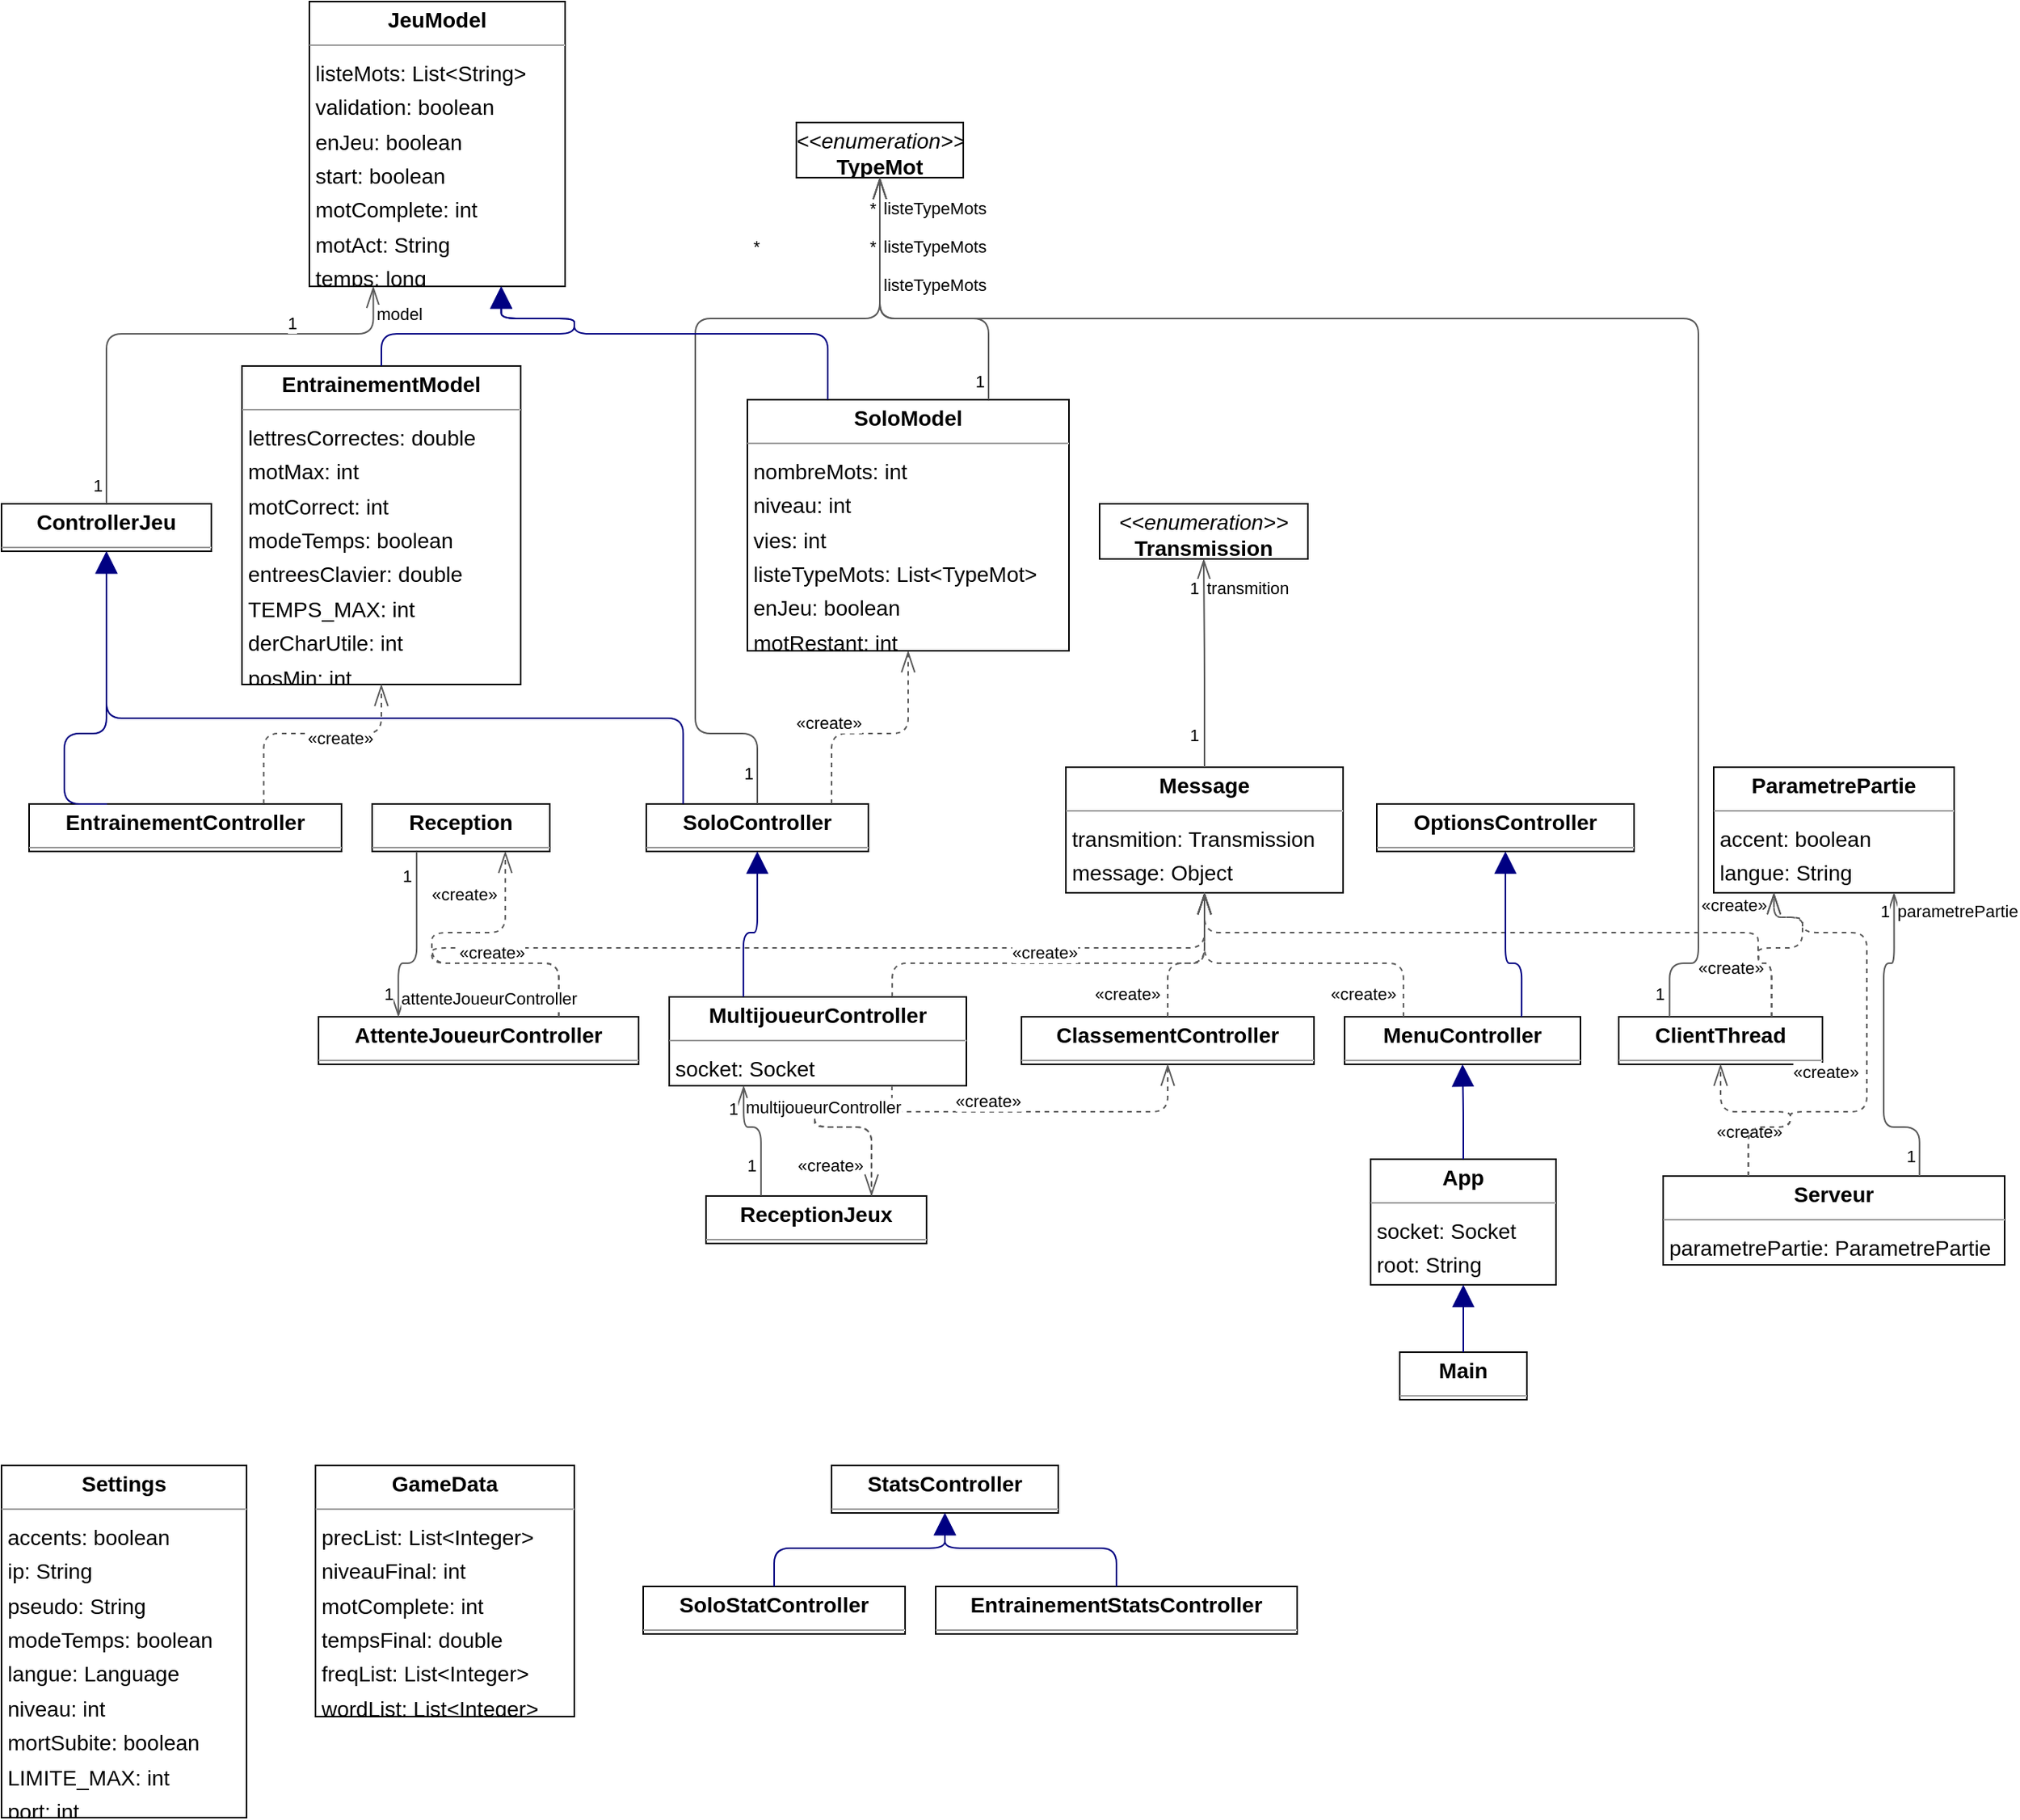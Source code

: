 <mxGraphModel dx="0" dy="0" grid="1" gridSize="10" guides="1" tooltips="1" connect="1" arrows="1" fold="1" page="0" pageScale="1" background="none" math="0" shadow="0">
  <root>
    <mxCell id="0" />
    <mxCell id="1" parent="0" />
    <mxCell id="node7" parent="1" vertex="1" value="&lt;p style=&quot;margin:0px;margin-top:4px;text-align:center;&quot;&gt;&lt;b&gt;App&lt;/b&gt;&lt;/p&gt;&lt;hr size=&quot;1&quot;/&gt;&lt;p style=&quot;margin:0 0 0 4px;line-height:1.6;&quot;&gt; socket: Socket&lt;br/&gt; root: String&lt;/p&gt;" style="verticalAlign=top;align=left;overflow=fill;fontSize=14;fontFamily=Helvetica;html=1;rounded=0;shadow=0;comic=0;labelBackgroundColor=none;strokeWidth=1;">
      <mxGeometry x="776" y="603" width="121" height="82" as="geometry" />
    </mxCell>
    <mxCell id="node25" parent="1" vertex="1" value="&lt;p style=&quot;margin:0px;margin-top:4px;text-align:center;&quot;&gt;&lt;b&gt;AttenteJoueurController&lt;/b&gt;&lt;/p&gt;&lt;hr size=&quot;1&quot;/&gt;" style="verticalAlign=top;align=left;overflow=fill;fontSize=14;fontFamily=Helvetica;html=1;rounded=0;shadow=0;comic=0;labelBackgroundColor=none;strokeWidth=1;">
      <mxGeometry x="89" y="510" width="209" height="31" as="geometry" />
    </mxCell>
    <mxCell id="node23" parent="1" vertex="1" value="&lt;p style=&quot;margin:0px;margin-top:4px;text-align:center;&quot;&gt;&lt;b&gt;ClassementController&lt;/b&gt;&lt;/p&gt;&lt;hr size=&quot;1&quot;/&gt;" style="verticalAlign=top;align=left;overflow=fill;fontSize=14;fontFamily=Helvetica;html=1;rounded=0;shadow=0;comic=0;labelBackgroundColor=none;strokeWidth=1;">
      <mxGeometry x="548" y="510" width="191" height="31" as="geometry" />
    </mxCell>
    <mxCell id="node6" parent="1" vertex="1" value="&lt;p style=&quot;margin:0px;margin-top:4px;text-align:center;&quot;&gt;&lt;b&gt;ClientThread&lt;/b&gt;&lt;/p&gt;&lt;hr size=&quot;1&quot;/&gt;" style="verticalAlign=top;align=left;overflow=fill;fontSize=14;fontFamily=Helvetica;html=1;rounded=0;shadow=0;comic=0;labelBackgroundColor=none;strokeWidth=1;">
      <mxGeometry x="938" y="510" width="133" height="31" as="geometry" />
    </mxCell>
    <mxCell id="node5" parent="1" vertex="1" value="&lt;p style=&quot;margin:0px;margin-top:4px;text-align:center;&quot;&gt;&lt;b&gt;ControllerJeu&lt;/b&gt;&lt;/p&gt;&lt;hr size=&quot;1&quot;/&gt;" style="verticalAlign=top;align=left;overflow=fill;fontSize=14;fontFamily=Helvetica;html=1;rounded=0;shadow=0;comic=0;labelBackgroundColor=none;strokeWidth=1;">
      <mxGeometry x="-118" y="175" width="137" height="31" as="geometry" />
    </mxCell>
    <mxCell id="node11" parent="1" vertex="1" value="&lt;p style=&quot;margin:0px;margin-top:4px;text-align:center;&quot;&gt;&lt;b&gt;EntrainementController&lt;/b&gt;&lt;/p&gt;&lt;hr size=&quot;1&quot;/&gt;" style="verticalAlign=top;align=left;overflow=fill;fontSize=14;fontFamily=Helvetica;html=1;rounded=0;shadow=0;comic=0;labelBackgroundColor=none;strokeWidth=1;">
      <mxGeometry x="-100" y="371" width="204" height="31" as="geometry" />
    </mxCell>
    <mxCell id="node10" parent="1" vertex="1" value="&lt;p style=&quot;margin:0px;margin-top:4px;text-align:center;&quot;&gt;&lt;b&gt;EntrainementModel&lt;/b&gt;&lt;/p&gt;&lt;hr size=&quot;1&quot;/&gt;&lt;p style=&quot;margin:0 0 0 4px;line-height:1.6;&quot;&gt; lettresCorrectes: double&lt;br/&gt; motMax: int&lt;br/&gt; motCorrect: int&lt;br/&gt; modeTemps: boolean&lt;br/&gt; entreesClavier: double&lt;br/&gt; TEMPS_MAX: int&lt;br/&gt; derCharUtile: int&lt;br/&gt; posMin: int&lt;/p&gt;" style="verticalAlign=top;align=left;overflow=fill;fontSize=14;fontFamily=Helvetica;html=1;rounded=0;shadow=0;comic=0;labelBackgroundColor=none;strokeWidth=1;">
      <mxGeometry x="39" y="85" width="182" height="208" as="geometry" />
    </mxCell>
    <mxCell id="node15" parent="1" vertex="1" value="&lt;p style=&quot;margin:0px;margin-top:4px;text-align:center;&quot;&gt;&lt;b&gt;EntrainementStatsController&lt;/b&gt;&lt;/p&gt;&lt;hr size=&quot;1&quot;/&gt;" style="verticalAlign=top;align=left;overflow=fill;fontSize=14;fontFamily=Helvetica;html=1;rounded=0;shadow=0;comic=0;labelBackgroundColor=none;strokeWidth=1;">
      <mxGeometry x="492" y="882" width="236" height="31" as="geometry" />
    </mxCell>
    <mxCell id="node3" parent="1" vertex="1" value="&lt;p style=&quot;margin:0px;margin-top:4px;text-align:center;&quot;&gt;&lt;b&gt;GameData&lt;/b&gt;&lt;/p&gt;&lt;hr size=&quot;1&quot;/&gt;&lt;p style=&quot;margin:0 0 0 4px;line-height:1.6;&quot;&gt; precList: List&amp;lt;Integer&amp;gt;&lt;br/&gt; niveauFinal: int&lt;br/&gt; motComplete: int&lt;br/&gt; tempsFinal: double&lt;br/&gt; freqList: List&amp;lt;Integer&amp;gt;&lt;br/&gt; wordList: List&amp;lt;Integer&amp;gt;&lt;/p&gt;" style="verticalAlign=top;align=left;overflow=fill;fontSize=14;fontFamily=Helvetica;html=1;rounded=0;shadow=0;comic=0;labelBackgroundColor=none;strokeWidth=1;">
      <mxGeometry x="87" y="803" width="169" height="164" as="geometry" />
    </mxCell>
    <mxCell id="node20" parent="1" vertex="1" value="&lt;p style=&quot;margin:0px;margin-top:4px;text-align:center;&quot;&gt;&lt;b&gt;JeuModel&lt;/b&gt;&lt;/p&gt;&lt;hr size=&quot;1&quot;/&gt;&lt;p style=&quot;margin:0 0 0 4px;line-height:1.6;&quot;&gt; listeMots: List&amp;lt;String&amp;gt;&lt;br/&gt; validation: boolean&lt;br/&gt; enJeu: boolean&lt;br/&gt; start: boolean&lt;br/&gt; motComplete: int&lt;br/&gt; motAct: String&lt;br/&gt; temps: long&lt;/p&gt;" style="verticalAlign=top;align=left;overflow=fill;fontSize=14;fontFamily=Helvetica;html=1;rounded=0;shadow=0;comic=0;labelBackgroundColor=none;strokeWidth=1;">
      <mxGeometry x="83" y="-153" width="167" height="186" as="geometry" />
    </mxCell>
    <mxCell id="node19" parent="1" vertex="1" value="&lt;p style=&quot;margin:0px;margin-top:4px;text-align:center;&quot;&gt;&lt;b&gt;Main&lt;/b&gt;&lt;/p&gt;&lt;hr size=&quot;1&quot;/&gt;" style="verticalAlign=top;align=left;overflow=fill;fontSize=14;fontFamily=Helvetica;html=1;rounded=0;shadow=0;comic=0;labelBackgroundColor=none;strokeWidth=1;">
      <mxGeometry x="795" y="729" width="83" height="31" as="geometry" />
    </mxCell>
    <mxCell id="node14" parent="1" vertex="1" value="&lt;p style=&quot;margin:0px;margin-top:4px;text-align:center;&quot;&gt;&lt;b&gt;MenuController&lt;/b&gt;&lt;/p&gt;&lt;hr size=&quot;1&quot;/&gt;" style="verticalAlign=top;align=left;overflow=fill;fontSize=14;fontFamily=Helvetica;html=1;rounded=0;shadow=0;comic=0;labelBackgroundColor=none;strokeWidth=1;">
      <mxGeometry x="759" y="510" width="154" height="31" as="geometry" />
    </mxCell>
    <mxCell id="node18" parent="1" vertex="1" value="&lt;p style=&quot;margin:0px;margin-top:4px;text-align:center;&quot;&gt;&lt;b&gt;Message&lt;/b&gt;&lt;/p&gt;&lt;hr size=&quot;1&quot;/&gt;&lt;p style=&quot;margin:0 0 0 4px;line-height:1.6;&quot;&gt; transmition: Transmission&lt;br/&gt; message: Object&lt;/p&gt;" style="verticalAlign=top;align=left;overflow=fill;fontSize=14;fontFamily=Helvetica;html=1;rounded=0;shadow=0;comic=0;labelBackgroundColor=none;strokeWidth=1;">
      <mxGeometry x="577" y="347" width="181" height="82" as="geometry" />
    </mxCell>
    <mxCell id="node17" parent="1" vertex="1" value="&lt;p style=&quot;margin:0px;margin-top:4px;text-align:center;&quot;&gt;&lt;b&gt;MultijoueurController&lt;/b&gt;&lt;/p&gt;&lt;hr size=&quot;1&quot;/&gt;&lt;p style=&quot;margin:0 0 0 4px;line-height:1.6;&quot;&gt; socket: Socket&lt;/p&gt;" style="verticalAlign=top;align=left;overflow=fill;fontSize=14;fontFamily=Helvetica;html=1;rounded=0;shadow=0;comic=0;labelBackgroundColor=none;strokeWidth=1;">
      <mxGeometry x="318" y="497" width="194" height="58" as="geometry" />
    </mxCell>
    <mxCell id="node4" parent="1" vertex="1" value="&lt;p style=&quot;margin:0px;margin-top:4px;text-align:center;&quot;&gt;&lt;b&gt;OptionsController&lt;/b&gt;&lt;/p&gt;&lt;hr size=&quot;1&quot;/&gt;" style="verticalAlign=top;align=left;overflow=fill;fontSize=14;fontFamily=Helvetica;html=1;rounded=0;shadow=0;comic=0;labelBackgroundColor=none;strokeWidth=1;">
      <mxGeometry x="780" y="371" width="168" height="31" as="geometry" />
    </mxCell>
    <mxCell id="node1" parent="1" vertex="1" value="&lt;p style=&quot;margin:0px;margin-top:4px;text-align:center;&quot;&gt;&lt;b&gt;ParametrePartie&lt;/b&gt;&lt;/p&gt;&lt;hr size=&quot;1&quot;/&gt;&lt;p style=&quot;margin:0 0 0 4px;line-height:1.6;&quot;&gt; accent: boolean&lt;br/&gt; langue: String&lt;/p&gt;" style="verticalAlign=top;align=left;overflow=fill;fontSize=14;fontFamily=Helvetica;html=1;rounded=0;shadow=0;comic=0;labelBackgroundColor=none;strokeWidth=1;">
      <mxGeometry x="1000" y="347" width="157" height="82" as="geometry" />
    </mxCell>
    <mxCell id="node0" parent="1" vertex="1" value="&lt;p style=&quot;margin:0px;margin-top:4px;text-align:center;&quot;&gt;&lt;b&gt;Reception&lt;/b&gt;&lt;/p&gt;&lt;hr size=&quot;1&quot;/&gt;" style="verticalAlign=top;align=left;overflow=fill;fontSize=14;fontFamily=Helvetica;html=1;rounded=0;shadow=0;comic=0;labelBackgroundColor=none;strokeWidth=1;">
      <mxGeometry x="124" y="371" width="116" height="31" as="geometry" />
    </mxCell>
    <mxCell id="node21" parent="1" vertex="1" value="&lt;p style=&quot;margin:0px;margin-top:4px;text-align:center;&quot;&gt;&lt;b&gt;ReceptionJeux&lt;/b&gt;&lt;/p&gt;&lt;hr size=&quot;1&quot;/&gt;" style="verticalAlign=top;align=left;overflow=fill;fontSize=14;fontFamily=Helvetica;html=1;rounded=0;shadow=0;comic=0;labelBackgroundColor=none;strokeWidth=1;">
      <mxGeometry x="342" y="627" width="144" height="31" as="geometry" />
    </mxCell>
    <mxCell id="node24" parent="1" vertex="1" value="&lt;p style=&quot;margin:0px;margin-top:4px;text-align:center;&quot;&gt;&lt;b&gt;Serveur&lt;/b&gt;&lt;/p&gt;&lt;hr size=&quot;1&quot;/&gt;&lt;p style=&quot;margin:0 0 0 4px;line-height:1.6;&quot;&gt; parametrePartie: ParametrePartie&lt;/p&gt;" style="verticalAlign=top;align=left;overflow=fill;fontSize=14;fontFamily=Helvetica;html=1;rounded=0;shadow=0;comic=0;labelBackgroundColor=none;strokeWidth=1;">
      <mxGeometry x="967" y="614" width="223" height="58" as="geometry" />
    </mxCell>
    <mxCell id="node16" parent="1" vertex="1" value="&lt;p style=&quot;margin:0px;margin-top:4px;text-align:center;&quot;&gt;&lt;b&gt;Settings&lt;/b&gt;&lt;/p&gt;&lt;hr size=&quot;1&quot;/&gt;&lt;p style=&quot;margin:0 0 0 4px;line-height:1.6;&quot;&gt; accents: boolean&lt;br/&gt; ip: String&lt;br/&gt; pseudo: String&lt;br/&gt; modeTemps: boolean&lt;br/&gt; langue: Language&lt;br/&gt; niveau: int&lt;br/&gt; mortSubite: boolean&lt;br/&gt; LIMITE_MAX: int&lt;br/&gt; port: int&lt;/p&gt;" style="verticalAlign=top;align=left;overflow=fill;fontSize=14;fontFamily=Helvetica;html=1;rounded=0;shadow=0;comic=0;labelBackgroundColor=none;strokeWidth=1;">
      <mxGeometry x="-118" y="803" width="160" height="230" as="geometry" />
    </mxCell>
    <mxCell id="node2" parent="1" vertex="1" value="&lt;p style=&quot;margin:0px;margin-top:4px;text-align:center;&quot;&gt;&lt;b&gt;SoloController&lt;/b&gt;&lt;/p&gt;&lt;hr size=&quot;1&quot;/&gt;" style="verticalAlign=top;align=left;overflow=fill;fontSize=14;fontFamily=Helvetica;html=1;rounded=0;shadow=0;comic=0;labelBackgroundColor=none;strokeWidth=1;">
      <mxGeometry x="303" y="371" width="145" height="31" as="geometry" />
    </mxCell>
    <mxCell id="node13" parent="1" vertex="1" value="&lt;p style=&quot;margin:0px;margin-top:4px;text-align:center;&quot;&gt;&lt;b&gt;SoloModel&lt;/b&gt;&lt;/p&gt;&lt;hr size=&quot;1&quot;/&gt;&lt;p style=&quot;margin:0 0 0 4px;line-height:1.6;&quot;&gt; nombreMots: int&lt;br/&gt; niveau: int&lt;br/&gt; vies: int&lt;br/&gt; listeTypeMots: List&amp;lt;TypeMot&amp;gt;&lt;br/&gt; enJeu: boolean&lt;br/&gt; motRestant: int&lt;/p&gt;" style="verticalAlign=top;align=left;overflow=fill;fontSize=14;fontFamily=Helvetica;html=1;rounded=0;shadow=0;comic=0;labelBackgroundColor=none;strokeWidth=1;">
      <mxGeometry x="369" y="107" width="210" height="164" as="geometry" />
    </mxCell>
    <mxCell id="node8" parent="1" vertex="1" value="&lt;p style=&quot;margin:0px;margin-top:4px;text-align:center;&quot;&gt;&lt;b&gt;SoloStatController&lt;/b&gt;&lt;/p&gt;&lt;hr size=&quot;1&quot;/&gt;" style="verticalAlign=top;align=left;overflow=fill;fontSize=14;fontFamily=Helvetica;html=1;rounded=0;shadow=0;comic=0;labelBackgroundColor=none;strokeWidth=1;">
      <mxGeometry x="301" y="882" width="171" height="31" as="geometry" />
    </mxCell>
    <mxCell id="node12" parent="1" vertex="1" value="&lt;p style=&quot;margin:0px;margin-top:4px;text-align:center;&quot;&gt;&lt;b&gt;StatsController&lt;/b&gt;&lt;/p&gt;&lt;hr size=&quot;1&quot;/&gt;" style="verticalAlign=top;align=left;overflow=fill;fontSize=14;fontFamily=Helvetica;html=1;rounded=0;shadow=0;comic=0;labelBackgroundColor=none;strokeWidth=1;">
      <mxGeometry x="424" y="803" width="148" height="31" as="geometry" />
    </mxCell>
    <mxCell id="node22" parent="1" vertex="1" value="&lt;p style=&quot;margin:0px;margin-top:4px;text-align:center;&quot;&gt;&lt;i&gt;&amp;lt;&amp;lt;enumeration&amp;gt;&amp;gt;&lt;/i&gt;&lt;br/&gt;&lt;b&gt;Transmission&lt;/b&gt;&lt;/p&gt;&lt;hr size=&quot;1&quot;/&gt;" style="verticalAlign=top;align=left;overflow=fill;fontSize=14;fontFamily=Helvetica;html=1;rounded=0;shadow=0;comic=0;labelBackgroundColor=none;strokeWidth=1;">
      <mxGeometry x="599" y="175" width="136" height="36" as="geometry" />
    </mxCell>
    <mxCell id="node9" parent="1" vertex="1" value="&lt;p style=&quot;margin:0px;margin-top:4px;text-align:center;&quot;&gt;&lt;i&gt;&amp;lt;&amp;lt;enumeration&amp;gt;&amp;gt;&lt;/i&gt;&lt;br/&gt;&lt;b&gt;TypeMot&lt;/b&gt;&lt;/p&gt;&lt;hr size=&quot;1&quot;/&gt;" style="verticalAlign=top;align=left;overflow=fill;fontSize=14;fontFamily=Helvetica;html=1;rounded=0;shadow=0;comic=0;labelBackgroundColor=none;strokeWidth=1;">
      <mxGeometry x="401" y="-74" width="109" height="36" as="geometry" />
    </mxCell>
    <mxCell id="edge8" edge="1" value="" parent="1" source="node7" target="node14" style="html=1;rounded=1;edgeStyle=orthogonalEdgeStyle;dashed=0;startArrow=none;endArrow=block;endSize=12;strokeColor=#000082;exitX=0.500;exitY=0.000;exitDx=0;exitDy=0;entryX=0.500;entryY=1.001;entryDx=0;entryDy=0;">
      <mxGeometry width="50" height="50" relative="1" as="geometry">
        <Array as="points" />
      </mxGeometry>
    </mxCell>
    <mxCell id="edge27" edge="1" value="" parent="1" source="node25" target="node18" style="html=1;rounded=1;edgeStyle=orthogonalEdgeStyle;dashed=1;startArrow=none;endArrow=openThin;endSize=12;strokeColor=#595959;exitX=0.750;exitY=0.001;exitDx=0;exitDy=0;entryX=0.500;entryY=1.001;entryDx=0;entryDy=0;">
      <mxGeometry width="50" height="50" relative="1" as="geometry">
        <Array as="points">
          <mxPoint x="245" y="475" />
          <mxPoint x="163" y="475" />
          <mxPoint x="163" y="465" />
          <mxPoint x="667" y="465" />
        </Array>
      </mxGeometry>
    </mxCell>
    <mxCell id="label164" parent="edge27" vertex="1" connectable="0" value="«create»" style="edgeLabel;resizable=0;html=1;align=left;verticalAlign=top;strokeColor=default;">
      <mxGeometry x="179" y="455" as="geometry" />
    </mxCell>
    <mxCell id="edge29" edge="1" value="" parent="1" source="node25" target="node0" style="html=1;rounded=1;edgeStyle=orthogonalEdgeStyle;dashed=1;startArrow=none;endArrow=openThin;endSize=12;strokeColor=#595959;exitX=0.750;exitY=0.001;exitDx=0;exitDy=0;entryX=0.750;entryY=1.001;entryDx=0;entryDy=0;">
      <mxGeometry width="50" height="50" relative="1" as="geometry">
        <Array as="points">
          <mxPoint x="245" y="475" />
          <mxPoint x="163" y="475" />
          <mxPoint x="163" y="455" />
          <mxPoint x="211" y="455" />
        </Array>
      </mxGeometry>
    </mxCell>
    <mxCell id="label176" parent="edge29" vertex="1" connectable="0" value="«create»" style="edgeLabel;resizable=0;html=1;align=left;verticalAlign=top;strokeColor=default;">
      <mxGeometry x="161" y="417" as="geometry" />
    </mxCell>
    <mxCell id="edge15" edge="1" value="" parent="1" source="node23" target="node18" style="html=1;rounded=1;edgeStyle=orthogonalEdgeStyle;dashed=1;startArrow=none;endArrow=openThin;endSize=12;strokeColor=#595959;exitX=0.500;exitY=0.001;exitDx=0;exitDy=0;entryX=0.500;entryY=1.000;entryDx=0;entryDy=0;">
      <mxGeometry width="50" height="50" relative="1" as="geometry">
        <Array as="points">
          <mxPoint x="644" y="475" />
          <mxPoint x="667" y="475" />
        </Array>
      </mxGeometry>
    </mxCell>
    <mxCell id="label92" parent="edge15" vertex="1" connectable="0" value="«create»" style="edgeLabel;resizable=0;html=1;align=left;verticalAlign=top;strokeColor=default;">
      <mxGeometry x="594" y="482" as="geometry" />
    </mxCell>
    <mxCell id="edge11" edge="1" value="" parent="1" source="node6" target="node18" style="html=1;rounded=1;edgeStyle=orthogonalEdgeStyle;dashed=1;startArrow=none;endArrow=openThin;endSize=12;strokeColor=#595959;exitX=0.750;exitY=0.001;exitDx=0;exitDy=0;entryX=0.500;entryY=1.000;entryDx=0;entryDy=0;">
      <mxGeometry width="50" height="50" relative="1" as="geometry">
        <Array as="points">
          <mxPoint x="1038" y="475" />
          <mxPoint x="1029" y="475" />
          <mxPoint x="1029" y="455" />
          <mxPoint x="667" y="455" />
        </Array>
      </mxGeometry>
    </mxCell>
    <mxCell id="label68" parent="edge11" vertex="1" connectable="0" value="«create»" style="edgeLabel;resizable=0;html=1;align=left;verticalAlign=top;strokeColor=default;">
      <mxGeometry x="988" y="465" as="geometry" />
    </mxCell>
    <mxCell id="edge19" edge="1" value="" parent="1" source="node6" target="node1" style="html=1;rounded=1;edgeStyle=orthogonalEdgeStyle;dashed=1;startArrow=none;endArrow=openThin;endSize=12;strokeColor=#595959;exitX=0.750;exitY=0.001;exitDx=0;exitDy=0;entryX=0.250;entryY=1.001;entryDx=0;entryDy=0;">
      <mxGeometry width="50" height="50" relative="1" as="geometry">
        <Array as="points">
          <mxPoint x="1038" y="475" />
          <mxPoint x="1029" y="475" />
          <mxPoint x="1029" y="465" />
          <mxPoint x="1058" y="465" />
          <mxPoint x="1058" y="445" />
          <mxPoint x="1040" y="445" />
        </Array>
      </mxGeometry>
    </mxCell>
    <mxCell id="label116" parent="edge19" vertex="1" connectable="0" value="«create»" style="edgeLabel;resizable=0;html=1;align=left;verticalAlign=top;strokeColor=default;">
      <mxGeometry x="990" y="424" as="geometry" />
    </mxCell>
    <mxCell id="edge22" edge="1" value="" parent="1" source="node6" target="node9" style="html=1;rounded=1;edgeStyle=orthogonalEdgeStyle;dashed=0;startArrow=diamondThinstartSize=12;endArrow=openThin;endSize=12;strokeColor=#595959;exitX=0.250;exitY=0.001;exitDx=0;exitDy=0;entryX=0.500;entryY=1.002;entryDx=0;entryDy=0;">
      <mxGeometry width="50" height="50" relative="1" as="geometry">
        <Array as="points">
          <mxPoint x="971" y="475" />
          <mxPoint x="990" y="475" />
          <mxPoint x="990" y="54" />
          <mxPoint x="456" y="54" />
        </Array>
      </mxGeometry>
    </mxCell>
    <mxCell id="label132" parent="edge22" vertex="1" connectable="0" value="1" style="edgeLabel;resizable=0;html=1;align=left;verticalAlign=top;strokeColor=default;">
      <mxGeometry x="960" y="482" as="geometry" />
    </mxCell>
    <mxCell id="label136" parent="edge22" vertex="1" connectable="0" value="*" style="edgeLabel;resizable=0;html=1;align=left;verticalAlign=top;strokeColor=default;">
      <mxGeometry x="447" y="-31" as="geometry" />
    </mxCell>
    <mxCell id="label137" parent="edge22" vertex="1" connectable="0" value="listeTypeMots" style="edgeLabel;resizable=0;html=1;align=left;verticalAlign=top;strokeColor=default;">
      <mxGeometry x="456" y="19" as="geometry" />
    </mxCell>
    <mxCell id="edge14" edge="1" value="" parent="1" source="node5" target="node20" style="html=1;rounded=1;edgeStyle=orthogonalEdgeStyle;dashed=0;startArrow=diamondThinstartSize=12;endArrow=openThin;endSize=12;strokeColor=#595959;exitX=0.500;exitY=0.001;exitDx=0;exitDy=0;entryX=0.250;entryY=1.000;entryDx=0;entryDy=0;">
      <mxGeometry width="50" height="50" relative="1" as="geometry">
        <Array as="points">
          <mxPoint x="-49" y="64" />
          <mxPoint x="125" y="64" />
        </Array>
      </mxGeometry>
    </mxCell>
    <mxCell id="label84" parent="edge14" vertex="1" connectable="0" value="1" style="edgeLabel;resizable=0;html=1;align=left;verticalAlign=top;strokeColor=default;">
      <mxGeometry x="-60" y="150" as="geometry" />
    </mxCell>
    <mxCell id="label88" parent="edge14" vertex="1" connectable="0" value="1" style="edgeLabel;resizable=0;html=1;align=left;verticalAlign=top;strokeColor=default;">
      <mxGeometry x="67" y="44" as="geometry" />
    </mxCell>
    <mxCell id="label89" parent="edge14" vertex="1" connectable="0" value="model" style="edgeLabel;resizable=0;html=1;align=left;verticalAlign=top;strokeColor=default;">
      <mxGeometry x="125" y="38" as="geometry" />
    </mxCell>
    <mxCell id="edge5" edge="1" value="" parent="1" source="node11" target="node5" style="html=1;rounded=1;edgeStyle=orthogonalEdgeStyle;dashed=0;startArrow=none;endArrow=block;endSize=12;strokeColor=#000082;exitX=0.250;exitY=0.001;exitDx=0;exitDy=0;entryX=0.500;entryY=1.001;entryDx=0;entryDy=0;">
      <mxGeometry width="50" height="50" relative="1" as="geometry">
        <Array as="points">
          <mxPoint x="-77" y="325" />
          <mxPoint x="-49" y="325" />
        </Array>
      </mxGeometry>
    </mxCell>
    <mxCell id="edge23" edge="1" value="" parent="1" source="node11" target="node10" style="html=1;rounded=1;edgeStyle=orthogonalEdgeStyle;dashed=1;startArrow=none;endArrow=openThin;endSize=12;strokeColor=#595959;exitX=0.750;exitY=0.002;exitDx=0;exitDy=0;entryX=0.500;entryY=1.000;entryDx=0;entryDy=0;">
      <mxGeometry width="50" height="50" relative="1" as="geometry">
        <Array as="points">
          <mxPoint x="53" y="325" />
          <mxPoint x="130" y="325" />
        </Array>
      </mxGeometry>
    </mxCell>
    <mxCell id="label140" parent="edge23" vertex="1" connectable="0" value="«create»" style="edgeLabel;resizable=0;html=1;align=left;verticalAlign=top;strokeColor=default;">
      <mxGeometry x="80" y="315" as="geometry" />
    </mxCell>
    <mxCell id="edge4" edge="1" value="" parent="1" source="node10" target="node20" style="html=1;rounded=1;edgeStyle=orthogonalEdgeStyle;dashed=0;startArrow=none;endArrow=block;endSize=12;strokeColor=#000082;exitX=0.500;exitY=0.000;exitDx=0;exitDy=0;entryX=0.750;entryY=1.000;entryDx=0;entryDy=0;">
      <mxGeometry width="50" height="50" relative="1" as="geometry">
        <Array as="points">
          <mxPoint x="130" y="64" />
          <mxPoint x="256" y="64" />
          <mxPoint x="256" y="54" />
          <mxPoint x="208" y="54" />
        </Array>
      </mxGeometry>
    </mxCell>
    <mxCell id="edge0" edge="1" value="" parent="1" source="node15" target="node12" style="html=1;rounded=1;edgeStyle=orthogonalEdgeStyle;dashed=0;startArrow=none;endArrow=block;endSize=12;strokeColor=#000082;exitX=0.500;exitY=0.002;exitDx=0;exitDy=0;entryX=0.500;entryY=1.002;entryDx=0;entryDy=0;">
      <mxGeometry width="50" height="50" relative="1" as="geometry">
        <Array as="points">
          <mxPoint x="610" y="857" />
          <mxPoint x="498" y="857" />
        </Array>
      </mxGeometry>
    </mxCell>
    <mxCell id="edge7" edge="1" value="" parent="1" source="node19" target="node7" style="html=1;rounded=1;edgeStyle=orthogonalEdgeStyle;dashed=0;startArrow=none;endArrow=block;endSize=12;strokeColor=#000082;exitX=0.500;exitY=0.002;exitDx=0;exitDy=0;entryX=0.500;entryY=1.001;entryDx=0;entryDy=0;">
      <mxGeometry width="50" height="50" relative="1" as="geometry">
        <Array as="points" />
      </mxGeometry>
    </mxCell>
    <mxCell id="edge25" edge="1" value="" parent="1" source="node14" target="node18" style="html=1;rounded=1;edgeStyle=orthogonalEdgeStyle;dashed=1;startArrow=none;endArrow=openThin;endSize=12;strokeColor=#595959;exitX=0.250;exitY=0.001;exitDx=0;exitDy=0;entryX=0.500;entryY=1.000;entryDx=0;entryDy=0;">
      <mxGeometry width="50" height="50" relative="1" as="geometry">
        <Array as="points">
          <mxPoint x="798" y="475" />
          <mxPoint x="667" y="475" />
        </Array>
      </mxGeometry>
    </mxCell>
    <mxCell id="label152" parent="edge25" vertex="1" connectable="0" value="«create»" style="edgeLabel;resizable=0;html=1;align=left;verticalAlign=top;strokeColor=default;">
      <mxGeometry x="748" y="482" as="geometry" />
    </mxCell>
    <mxCell id="edge30" edge="1" value="" parent="1" source="node14" target="node4" style="html=1;rounded=1;edgeStyle=orthogonalEdgeStyle;dashed=0;startArrow=none;endArrow=block;endSize=12;strokeColor=#000082;exitX=0.750;exitY=0.001;exitDx=0;exitDy=0;entryX=0.500;entryY=1.001;entryDx=0;entryDy=0;">
      <mxGeometry width="50" height="50" relative="1" as="geometry">
        <Array as="points">
          <mxPoint x="875" y="475" />
          <mxPoint x="864" y="475" />
        </Array>
      </mxGeometry>
    </mxCell>
    <mxCell id="edge16" edge="1" value="" parent="1" source="node18" target="node22" style="html=1;rounded=1;edgeStyle=orthogonalEdgeStyle;dashed=0;startArrow=diamondThinstartSize=12;endArrow=openThin;endSize=12;strokeColor=#595959;exitX=0.500;exitY=0.000;exitDx=0;exitDy=0;entryX=0.500;entryY=1.001;entryDx=0;entryDy=0;">
      <mxGeometry width="50" height="50" relative="1" as="geometry">
        <Array as="points" />
      </mxGeometry>
    </mxCell>
    <mxCell id="label96" parent="edge16" vertex="1" connectable="0" value="1" style="edgeLabel;resizable=0;html=1;align=left;verticalAlign=top;strokeColor=default;">
      <mxGeometry x="656" y="313" as="geometry" />
    </mxCell>
    <mxCell id="label100" parent="edge16" vertex="1" connectable="0" value="1" style="edgeLabel;resizable=0;html=1;align=left;verticalAlign=top;strokeColor=default;">
      <mxGeometry x="656" y="217" as="geometry" />
    </mxCell>
    <mxCell id="label101" parent="edge16" vertex="1" connectable="0" value="transmition" style="edgeLabel;resizable=0;html=1;align=left;verticalAlign=top;strokeColor=default;">
      <mxGeometry x="667" y="217" as="geometry" />
    </mxCell>
    <mxCell id="edge13" edge="1" value="" parent="1" source="node17" target="node18" style="html=1;rounded=1;edgeStyle=orthogonalEdgeStyle;dashed=1;startArrow=none;endArrow=openThin;endSize=12;strokeColor=#595959;exitX=0.750;exitY=0.001;exitDx=0;exitDy=0;entryX=0.500;entryY=1.000;entryDx=0;entryDy=0;">
      <mxGeometry width="50" height="50" relative="1" as="geometry">
        <Array as="points">
          <mxPoint x="463" y="475" />
          <mxPoint x="667" y="475" />
        </Array>
      </mxGeometry>
    </mxCell>
    <mxCell id="label80" parent="edge13" vertex="1" connectable="0" value="«create»" style="edgeLabel;resizable=0;html=1;align=left;verticalAlign=top;strokeColor=default;">
      <mxGeometry x="540" y="455" as="geometry" />
    </mxCell>
    <mxCell id="edge10" edge="1" value="" parent="1" source="node17" target="node21" style="html=1;rounded=1;edgeStyle=orthogonalEdgeStyle;dashed=1;startArrow=none;endArrow=openThin;endSize=12;strokeColor=#595959;exitX=0.750;exitY=1.001;exitDx=0;exitDy=0;entryX=0.750;entryY=0.001;entryDx=0;entryDy=0;">
      <mxGeometry width="50" height="50" relative="1" as="geometry">
        <Array as="points">
          <mxPoint x="463" y="572" />
          <mxPoint x="413" y="572" />
          <mxPoint x="413" y="582" />
          <mxPoint x="450" y="582" />
        </Array>
      </mxGeometry>
    </mxCell>
    <mxCell id="label62" parent="edge10" vertex="1" connectable="0" value="«create»" style="edgeLabel;resizable=0;html=1;align=left;verticalAlign=top;strokeColor=default;">
      <mxGeometry x="400" y="594" as="geometry" />
    </mxCell>
    <mxCell id="edge6" edge="1" value="" parent="1" source="node17" target="node2" style="html=1;rounded=1;edgeStyle=orthogonalEdgeStyle;dashed=0;startArrow=none;endArrow=block;endSize=12;strokeColor=#000082;exitX=0.250;exitY=0.001;exitDx=0;exitDy=0;entryX=0.500;entryY=1.001;entryDx=0;entryDy=0;">
      <mxGeometry width="50" height="50" relative="1" as="geometry">
        <Array as="points">
          <mxPoint x="366" y="455" />
          <mxPoint x="376" y="455" />
        </Array>
      </mxGeometry>
    </mxCell>
    <mxCell id="edge21" edge="1" value="" parent="1" source="node0" target="node25" style="html=1;rounded=1;edgeStyle=orthogonalEdgeStyle;dashed=0;startArrow=diamondThinstartSize=12;endArrow=openThin;endSize=12;strokeColor=#595959;exitX=0.250;exitY=1.001;exitDx=0;exitDy=0;entryX=0.250;entryY=0.001;entryDx=0;entryDy=0;">
      <mxGeometry width="50" height="50" relative="1" as="geometry">
        <Array as="points">
          <mxPoint x="153" y="475" />
          <mxPoint x="141" y="475" />
        </Array>
      </mxGeometry>
    </mxCell>
    <mxCell id="label126" parent="edge21" vertex="1" connectable="0" value="1" style="edgeLabel;resizable=0;html=1;align=left;verticalAlign=top;strokeColor=default;">
      <mxGeometry x="142" y="405" as="geometry" />
    </mxCell>
    <mxCell id="label130" parent="edge21" vertex="1" connectable="0" value="1" style="edgeLabel;resizable=0;html=1;align=left;verticalAlign=top;strokeColor=default;">
      <mxGeometry x="130" y="482" as="geometry" />
    </mxCell>
    <mxCell id="label131" parent="edge21" vertex="1" connectable="0" value="attenteJoueurController" style="edgeLabel;resizable=0;html=1;align=left;verticalAlign=top;strokeColor=default;">
      <mxGeometry x="141" y="485" as="geometry" />
    </mxCell>
    <mxCell id="edge24" edge="1" value="" parent="1" source="node21" target="node23" style="html=1;rounded=1;edgeStyle=orthogonalEdgeStyle;dashed=1;startArrow=none;endArrow=openThin;endSize=12;strokeColor=#595959;exitX=0.750;exitY=0.001;exitDx=0;exitDy=0;entryX=0.500;entryY=1.001;entryDx=0;entryDy=0;">
      <mxGeometry width="50" height="50" relative="1" as="geometry">
        <Array as="points">
          <mxPoint x="450" y="582" />
          <mxPoint x="413" y="582" />
          <mxPoint x="413" y="572" />
          <mxPoint x="644" y="572" />
        </Array>
      </mxGeometry>
    </mxCell>
    <mxCell id="label146" parent="edge24" vertex="1" connectable="0" value="«create»" style="edgeLabel;resizable=0;html=1;align=left;verticalAlign=top;strokeColor=default;">
      <mxGeometry x="503" y="552" as="geometry" />
    </mxCell>
    <mxCell id="edge17" edge="1" value="" parent="1" source="node21" target="node17" style="html=1;rounded=1;edgeStyle=orthogonalEdgeStyle;dashed=0;startArrow=diamondThinstartSize=12;endArrow=openThin;endSize=12;strokeColor=#595959;exitX=0.250;exitY=0.001;exitDx=0;exitDy=0;entryX=0.250;entryY=1.001;entryDx=0;entryDy=0;">
      <mxGeometry width="50" height="50" relative="1" as="geometry">
        <Array as="points">
          <mxPoint x="378" y="582" />
          <mxPoint x="366" y="582" />
        </Array>
      </mxGeometry>
    </mxCell>
    <mxCell id="label102" parent="edge17" vertex="1" connectable="0" value="1" style="edgeLabel;resizable=0;html=1;align=left;verticalAlign=top;strokeColor=default;">
      <mxGeometry x="367" y="594" as="geometry" />
    </mxCell>
    <mxCell id="label106" parent="edge17" vertex="1" connectable="0" value="1" style="edgeLabel;resizable=0;html=1;align=left;verticalAlign=top;strokeColor=default;">
      <mxGeometry x="355" y="557" as="geometry" />
    </mxCell>
    <mxCell id="label107" parent="edge17" vertex="1" connectable="0" value="multijoueurController" style="edgeLabel;resizable=0;html=1;align=left;verticalAlign=top;strokeColor=default;">
      <mxGeometry x="366" y="556" as="geometry" />
    </mxCell>
    <mxCell id="edge20" edge="1" value="" parent="1" source="node24" target="node6" style="html=1;rounded=1;edgeStyle=orthogonalEdgeStyle;dashed=1;startArrow=none;endArrow=openThin;endSize=12;strokeColor=#595959;exitX=0.250;exitY=0.001;exitDx=0;exitDy=0;entryX=0.500;entryY=1.001;entryDx=0;entryDy=0;">
      <mxGeometry width="50" height="50" relative="1" as="geometry">
        <Array as="points">
          <mxPoint x="1023" y="582" />
          <mxPoint x="1050" y="582" />
          <mxPoint x="1050" y="572" />
          <mxPoint x="1005" y="572" />
        </Array>
      </mxGeometry>
    </mxCell>
    <mxCell id="label122" parent="edge20" vertex="1" connectable="0" value="«create»" style="edgeLabel;resizable=0;html=1;align=left;verticalAlign=top;strokeColor=default;">
      <mxGeometry x="1000" y="572" as="geometry" />
    </mxCell>
    <mxCell id="edge12" edge="1" value="" parent="1" source="node24" target="node1" style="html=1;rounded=1;edgeStyle=orthogonalEdgeStyle;dashed=1;startArrow=none;endArrow=openThin;endSize=12;strokeColor=#595959;exitX=0.250;exitY=0.001;exitDx=0;exitDy=0;entryX=0.250;entryY=1.001;entryDx=0;entryDy=0;">
      <mxGeometry width="50" height="50" relative="1" as="geometry">
        <Array as="points">
          <mxPoint x="1023" y="582" />
          <mxPoint x="1050" y="582" />
          <mxPoint x="1050" y="572" />
          <mxPoint x="1100" y="572" />
          <mxPoint x="1100" y="455" />
          <mxPoint x="1058" y="455" />
          <mxPoint x="1058" y="445" />
          <mxPoint x="1040" y="445" />
        </Array>
      </mxGeometry>
    </mxCell>
    <mxCell id="label74" parent="edge12" vertex="1" connectable="0" value="«create»" style="edgeLabel;resizable=0;html=1;align=left;verticalAlign=top;strokeColor=default;">
      <mxGeometry x="1050" y="533" as="geometry" />
    </mxCell>
    <mxCell id="edge18" edge="1" value="" parent="1" source="node24" target="node1" style="html=1;rounded=1;edgeStyle=orthogonalEdgeStyle;dashed=0;startArrow=diamondThinstartSize=12;endArrow=openThin;endSize=12;strokeColor=#595959;exitX=0.750;exitY=0.001;exitDx=0;exitDy=0;entryX=0.750;entryY=1.000;entryDx=0;entryDy=0;">
      <mxGeometry width="50" height="50" relative="1" as="geometry">
        <Array as="points">
          <mxPoint x="1135" y="582" />
          <mxPoint x="1111" y="582" />
          <mxPoint x="1111" y="475" />
          <mxPoint x="1118" y="475" />
        </Array>
      </mxGeometry>
    </mxCell>
    <mxCell id="label108" parent="edge18" vertex="1" connectable="0" value="1" style="edgeLabel;resizable=0;html=1;align=left;verticalAlign=top;strokeColor=default;">
      <mxGeometry x="1124" y="588" as="geometry" />
    </mxCell>
    <mxCell id="label112" parent="edge18" vertex="1" connectable="0" value="1" style="edgeLabel;resizable=0;html=1;align=left;verticalAlign=top;strokeColor=default;">
      <mxGeometry x="1107" y="428" as="geometry" />
    </mxCell>
    <mxCell id="label113" parent="edge18" vertex="1" connectable="0" value="parametrePartie" style="edgeLabel;resizable=0;html=1;align=left;verticalAlign=top;strokeColor=default;">
      <mxGeometry x="1118" y="428" as="geometry" />
    </mxCell>
    <mxCell id="edge1" edge="1" value="" parent="1" source="node2" target="node5" style="html=1;rounded=1;edgeStyle=orthogonalEdgeStyle;dashed=0;startArrow=none;endArrow=block;endSize=12;strokeColor=#000082;exitX=0.167;exitY=0.001;exitDx=0;exitDy=0;entryX=0.500;entryY=1.001;entryDx=0;entryDy=0;">
      <mxGeometry width="50" height="50" relative="1" as="geometry">
        <Array as="points">
          <mxPoint x="328" y="315" />
          <mxPoint x="-49" y="315" />
        </Array>
      </mxGeometry>
    </mxCell>
    <mxCell id="edge28" edge="1" value="" parent="1" source="node2" target="node13" style="html=1;rounded=1;edgeStyle=orthogonalEdgeStyle;dashed=1;startArrow=none;endArrow=openThin;endSize=12;strokeColor=#595959;exitX=0.833;exitY=0.002;exitDx=0;exitDy=0;entryX=0.500;entryY=1.000;entryDx=0;entryDy=0;">
      <mxGeometry width="50" height="50" relative="1" as="geometry">
        <Array as="points">
          <mxPoint x="424" y="325" />
          <mxPoint x="474" y="325" />
        </Array>
      </mxGeometry>
    </mxCell>
    <mxCell id="label170" parent="edge28" vertex="1" connectable="0" value="«create»" style="edgeLabel;resizable=0;html=1;align=left;verticalAlign=top;strokeColor=default;">
      <mxGeometry x="399" y="305" as="geometry" />
    </mxCell>
    <mxCell id="edge9" edge="1" value="" parent="1" source="node2" target="node9" style="html=1;rounded=1;edgeStyle=orthogonalEdgeStyle;dashed=0;startArrow=diamondThinstartSize=12;endArrow=openThin;endSize=12;strokeColor=#595959;exitX=0.500;exitY=0.002;exitDx=0;exitDy=0;entryX=0.500;entryY=1.002;entryDx=0;entryDy=0;">
      <mxGeometry width="50" height="50" relative="1" as="geometry">
        <Array as="points">
          <mxPoint x="376" y="325" />
          <mxPoint x="335" y="325" />
          <mxPoint x="335" y="54" />
          <mxPoint x="456" y="54" />
        </Array>
      </mxGeometry>
    </mxCell>
    <mxCell id="label54" parent="edge9" vertex="1" connectable="0" value="1" style="edgeLabel;resizable=0;html=1;align=left;verticalAlign=top;strokeColor=default;">
      <mxGeometry x="365" y="338" as="geometry" />
    </mxCell>
    <mxCell id="label58" parent="edge9" vertex="1" connectable="0" value="*" style="edgeLabel;resizable=0;html=1;align=left;verticalAlign=top;strokeColor=default;">
      <mxGeometry x="371" y="-6" as="geometry" />
    </mxCell>
    <mxCell id="label59" parent="edge9" vertex="1" connectable="0" value="listeTypeMots" style="edgeLabel;resizable=0;html=1;align=left;verticalAlign=top;strokeColor=default;">
      <mxGeometry x="456" y="-6" as="geometry" />
    </mxCell>
    <mxCell id="edge3" edge="1" value="" parent="1" source="node13" target="node20" style="html=1;rounded=1;edgeStyle=orthogonalEdgeStyle;dashed=0;startArrow=none;endArrow=block;endSize=12;strokeColor=#000082;exitX=0.250;exitY=0.000;exitDx=0;exitDy=0;entryX=0.750;entryY=1.000;entryDx=0;entryDy=0;">
      <mxGeometry width="50" height="50" relative="1" as="geometry">
        <Array as="points">
          <mxPoint x="422" y="64" />
          <mxPoint x="256" y="64" />
          <mxPoint x="256" y="54" />
          <mxPoint x="208" y="54" />
        </Array>
      </mxGeometry>
    </mxCell>
    <mxCell id="edge26" edge="1" value="" parent="1" source="node13" target="node9" style="html=1;rounded=1;edgeStyle=orthogonalEdgeStyle;dashed=0;startArrow=diamondThinstartSize=12;endArrow=openThin;endSize=12;strokeColor=#595959;exitX=0.750;exitY=0.000;exitDx=0;exitDy=0;entryX=0.500;entryY=1.002;entryDx=0;entryDy=0;">
      <mxGeometry width="50" height="50" relative="1" as="geometry">
        <Array as="points">
          <mxPoint x="527" y="54" />
          <mxPoint x="456" y="54" />
        </Array>
      </mxGeometry>
    </mxCell>
    <mxCell id="label156" parent="edge26" vertex="1" connectable="0" value="1" style="edgeLabel;resizable=0;html=1;align=left;verticalAlign=top;strokeColor=default;">
      <mxGeometry x="516" y="82" as="geometry" />
    </mxCell>
    <mxCell id="label160" parent="edge26" vertex="1" connectable="0" value="*" style="edgeLabel;resizable=0;html=1;align=left;verticalAlign=top;strokeColor=default;">
      <mxGeometry x="447" y="-6" as="geometry" />
    </mxCell>
    <mxCell id="label161" parent="edge26" vertex="1" connectable="0" value="listeTypeMots" style="edgeLabel;resizable=0;html=1;align=left;verticalAlign=top;strokeColor=default;">
      <mxGeometry x="456" y="-31" as="geometry" />
    </mxCell>
    <mxCell id="edge2" edge="1" value="" parent="1" source="node8" target="node12" style="html=1;rounded=1;edgeStyle=orthogonalEdgeStyle;dashed=0;startArrow=none;endArrow=block;endSize=12;strokeColor=#000082;exitX=0.500;exitY=0.002;exitDx=0;exitDy=0;entryX=0.500;entryY=1.002;entryDx=0;entryDy=0;">
      <mxGeometry width="50" height="50" relative="1" as="geometry">
        <Array as="points">
          <mxPoint x="387" y="857" />
          <mxPoint x="498" y="857" />
        </Array>
      </mxGeometry>
    </mxCell>
  </root>
</mxGraphModel>